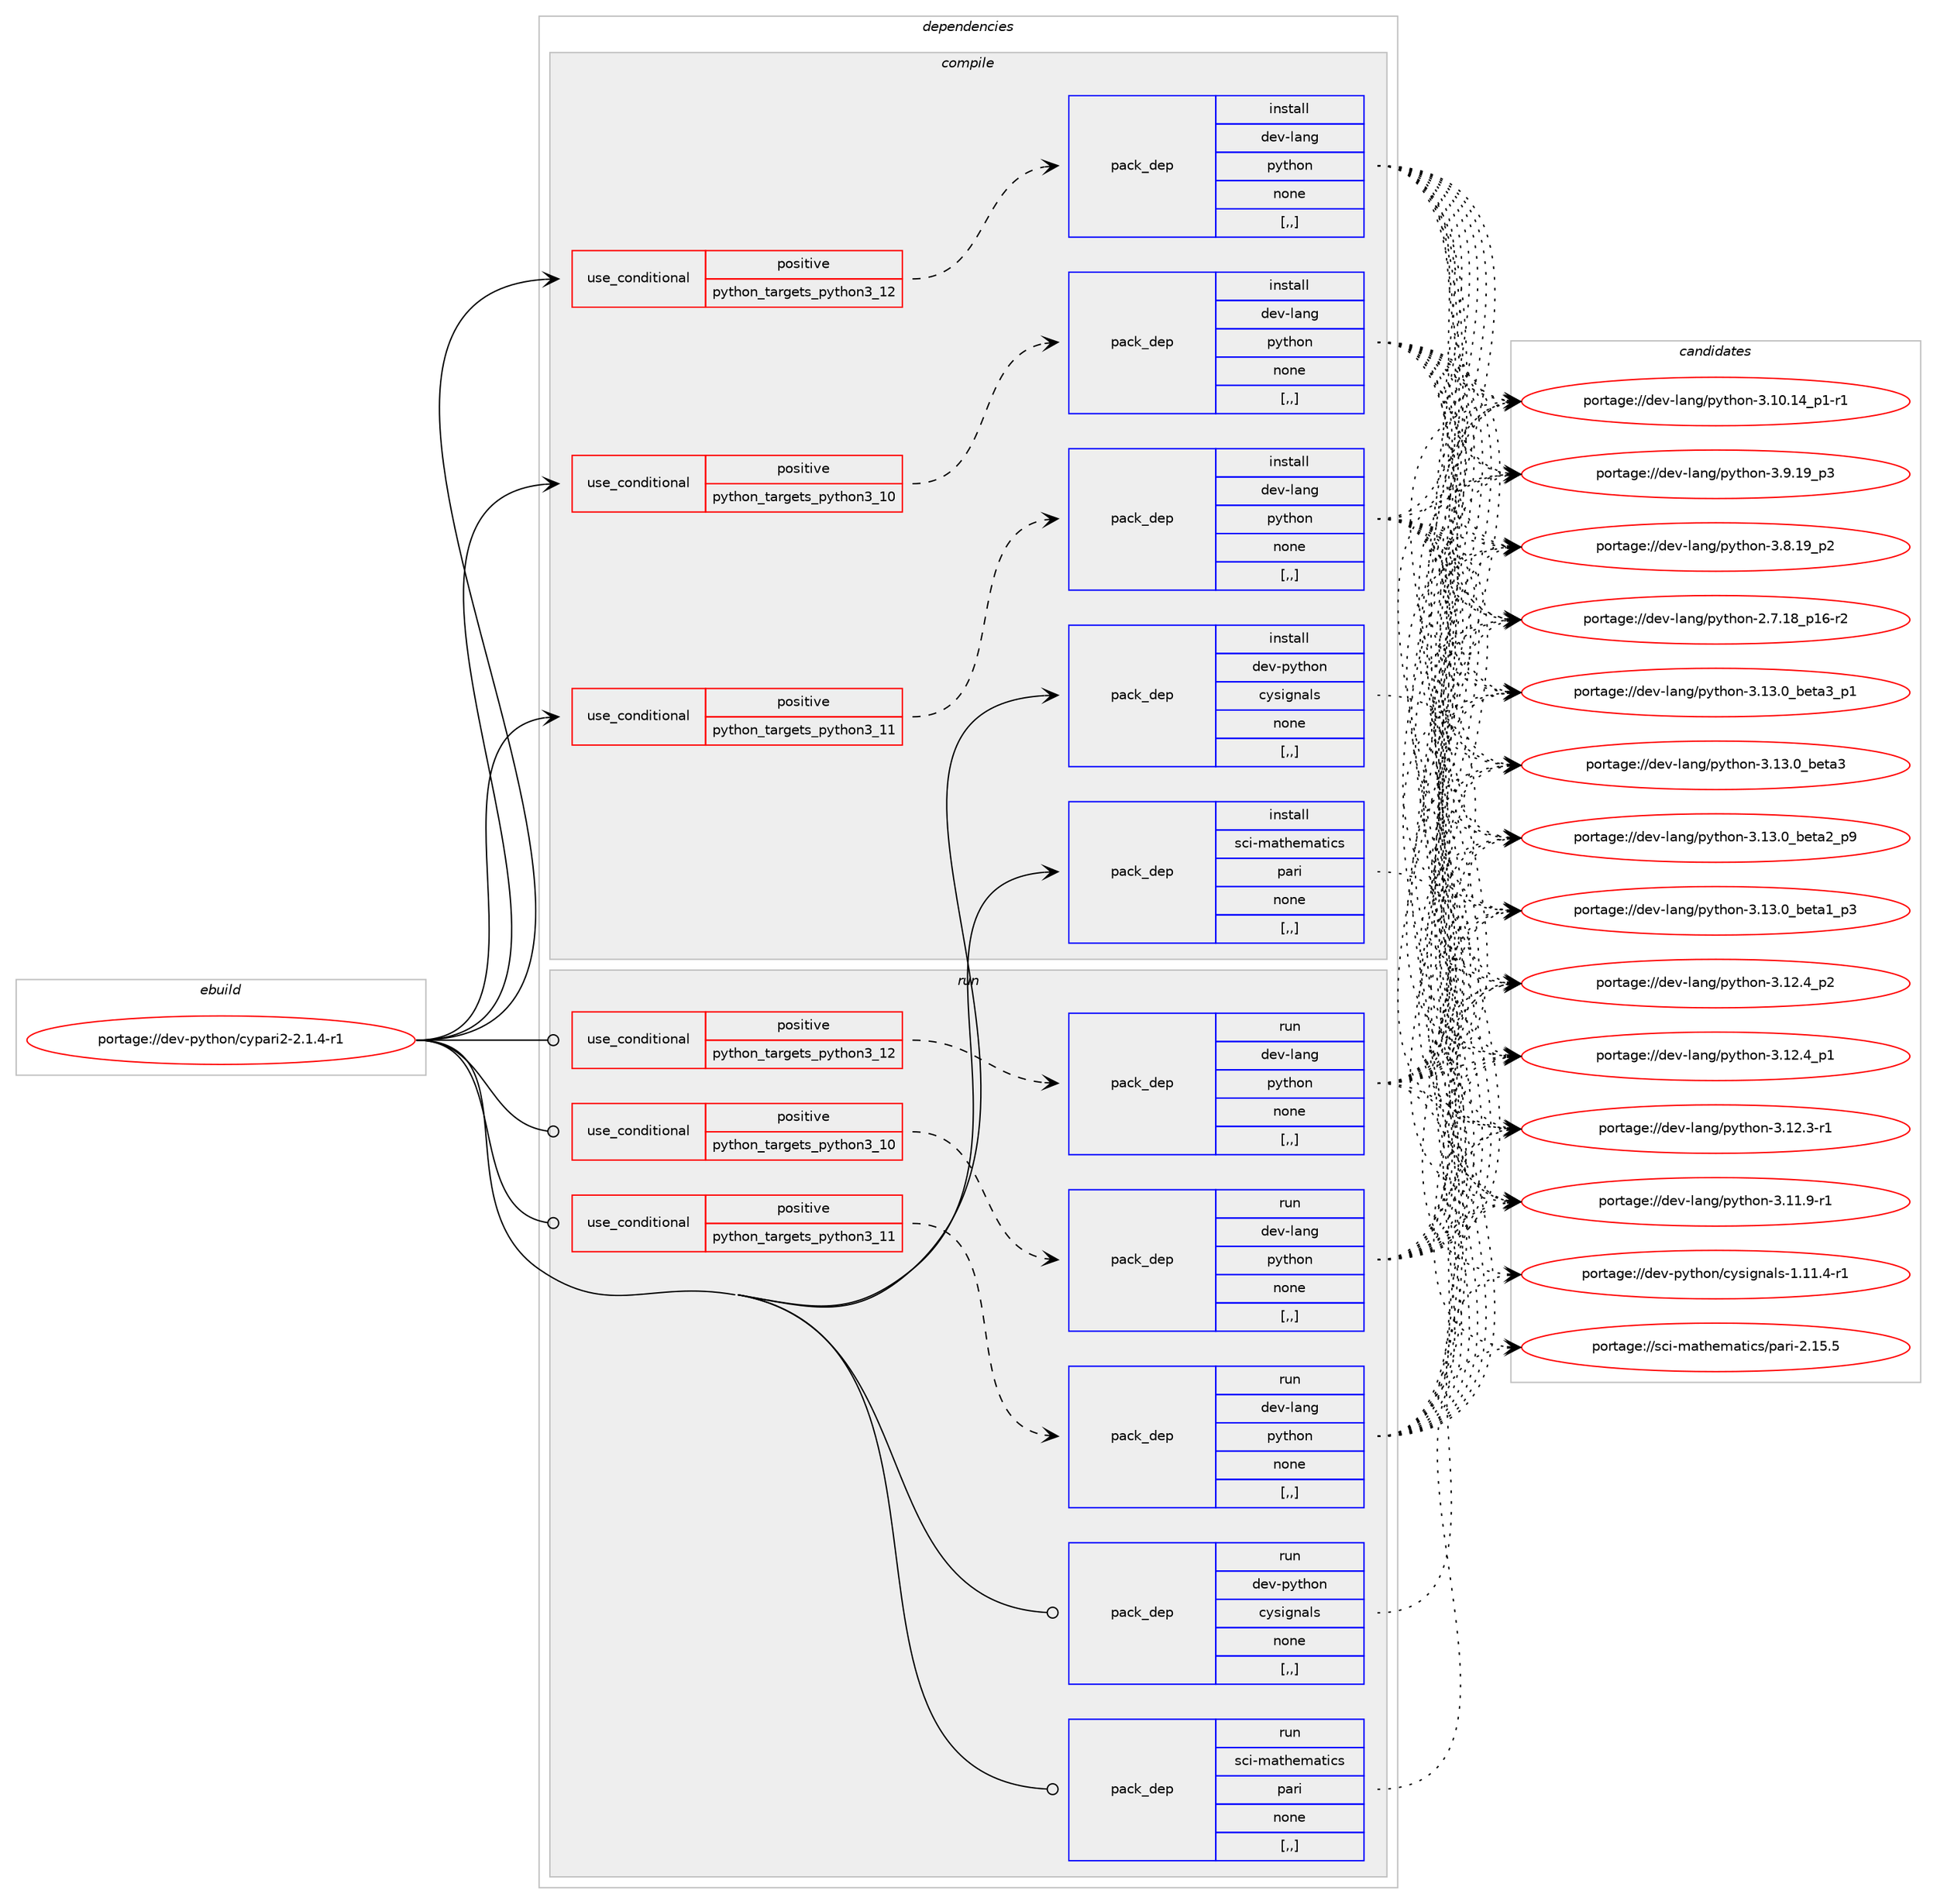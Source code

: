 digraph prolog {

# *************
# Graph options
# *************

newrank=true;
concentrate=true;
compound=true;
graph [rankdir=LR,fontname=Helvetica,fontsize=10,ranksep=1.5];#, ranksep=2.5, nodesep=0.2];
edge  [arrowhead=vee];
node  [fontname=Helvetica,fontsize=10];

# **********
# The ebuild
# **********

subgraph cluster_leftcol {
color=gray;
label=<<i>ebuild</i>>;
id [label="portage://dev-python/cypari2-2.1.4-r1", color=red, width=4, href="../dev-python/cypari2-2.1.4-r1.svg"];
}

# ****************
# The dependencies
# ****************

subgraph cluster_midcol {
color=gray;
label=<<i>dependencies</i>>;
subgraph cluster_compile {
fillcolor="#eeeeee";
style=filled;
label=<<i>compile</i>>;
subgraph cond31986 {
dependency144264 [label=<<TABLE BORDER="0" CELLBORDER="1" CELLSPACING="0" CELLPADDING="4"><TR><TD ROWSPAN="3" CELLPADDING="10">use_conditional</TD></TR><TR><TD>positive</TD></TR><TR><TD>python_targets_python3_10</TD></TR></TABLE>>, shape=none, color=red];
subgraph pack111032 {
dependency144265 [label=<<TABLE BORDER="0" CELLBORDER="1" CELLSPACING="0" CELLPADDING="4" WIDTH="220"><TR><TD ROWSPAN="6" CELLPADDING="30">pack_dep</TD></TR><TR><TD WIDTH="110">install</TD></TR><TR><TD>dev-lang</TD></TR><TR><TD>python</TD></TR><TR><TD>none</TD></TR><TR><TD>[,,]</TD></TR></TABLE>>, shape=none, color=blue];
}
dependency144264:e -> dependency144265:w [weight=20,style="dashed",arrowhead="vee"];
}
id:e -> dependency144264:w [weight=20,style="solid",arrowhead="vee"];
subgraph cond31987 {
dependency144266 [label=<<TABLE BORDER="0" CELLBORDER="1" CELLSPACING="0" CELLPADDING="4"><TR><TD ROWSPAN="3" CELLPADDING="10">use_conditional</TD></TR><TR><TD>positive</TD></TR><TR><TD>python_targets_python3_11</TD></TR></TABLE>>, shape=none, color=red];
subgraph pack111033 {
dependency144267 [label=<<TABLE BORDER="0" CELLBORDER="1" CELLSPACING="0" CELLPADDING="4" WIDTH="220"><TR><TD ROWSPAN="6" CELLPADDING="30">pack_dep</TD></TR><TR><TD WIDTH="110">install</TD></TR><TR><TD>dev-lang</TD></TR><TR><TD>python</TD></TR><TR><TD>none</TD></TR><TR><TD>[,,]</TD></TR></TABLE>>, shape=none, color=blue];
}
dependency144266:e -> dependency144267:w [weight=20,style="dashed",arrowhead="vee"];
}
id:e -> dependency144266:w [weight=20,style="solid",arrowhead="vee"];
subgraph cond31988 {
dependency144268 [label=<<TABLE BORDER="0" CELLBORDER="1" CELLSPACING="0" CELLPADDING="4"><TR><TD ROWSPAN="3" CELLPADDING="10">use_conditional</TD></TR><TR><TD>positive</TD></TR><TR><TD>python_targets_python3_12</TD></TR></TABLE>>, shape=none, color=red];
subgraph pack111034 {
dependency144269 [label=<<TABLE BORDER="0" CELLBORDER="1" CELLSPACING="0" CELLPADDING="4" WIDTH="220"><TR><TD ROWSPAN="6" CELLPADDING="30">pack_dep</TD></TR><TR><TD WIDTH="110">install</TD></TR><TR><TD>dev-lang</TD></TR><TR><TD>python</TD></TR><TR><TD>none</TD></TR><TR><TD>[,,]</TD></TR></TABLE>>, shape=none, color=blue];
}
dependency144268:e -> dependency144269:w [weight=20,style="dashed",arrowhead="vee"];
}
id:e -> dependency144268:w [weight=20,style="solid",arrowhead="vee"];
subgraph pack111035 {
dependency144270 [label=<<TABLE BORDER="0" CELLBORDER="1" CELLSPACING="0" CELLPADDING="4" WIDTH="220"><TR><TD ROWSPAN="6" CELLPADDING="30">pack_dep</TD></TR><TR><TD WIDTH="110">install</TD></TR><TR><TD>dev-python</TD></TR><TR><TD>cysignals</TD></TR><TR><TD>none</TD></TR><TR><TD>[,,]</TD></TR></TABLE>>, shape=none, color=blue];
}
id:e -> dependency144270:w [weight=20,style="solid",arrowhead="vee"];
subgraph pack111036 {
dependency144271 [label=<<TABLE BORDER="0" CELLBORDER="1" CELLSPACING="0" CELLPADDING="4" WIDTH="220"><TR><TD ROWSPAN="6" CELLPADDING="30">pack_dep</TD></TR><TR><TD WIDTH="110">install</TD></TR><TR><TD>sci-mathematics</TD></TR><TR><TD>pari</TD></TR><TR><TD>none</TD></TR><TR><TD>[,,]</TD></TR></TABLE>>, shape=none, color=blue];
}
id:e -> dependency144271:w [weight=20,style="solid",arrowhead="vee"];
}
subgraph cluster_compileandrun {
fillcolor="#eeeeee";
style=filled;
label=<<i>compile and run</i>>;
}
subgraph cluster_run {
fillcolor="#eeeeee";
style=filled;
label=<<i>run</i>>;
subgraph cond31989 {
dependency144272 [label=<<TABLE BORDER="0" CELLBORDER="1" CELLSPACING="0" CELLPADDING="4"><TR><TD ROWSPAN="3" CELLPADDING="10">use_conditional</TD></TR><TR><TD>positive</TD></TR><TR><TD>python_targets_python3_10</TD></TR></TABLE>>, shape=none, color=red];
subgraph pack111037 {
dependency144273 [label=<<TABLE BORDER="0" CELLBORDER="1" CELLSPACING="0" CELLPADDING="4" WIDTH="220"><TR><TD ROWSPAN="6" CELLPADDING="30">pack_dep</TD></TR><TR><TD WIDTH="110">run</TD></TR><TR><TD>dev-lang</TD></TR><TR><TD>python</TD></TR><TR><TD>none</TD></TR><TR><TD>[,,]</TD></TR></TABLE>>, shape=none, color=blue];
}
dependency144272:e -> dependency144273:w [weight=20,style="dashed",arrowhead="vee"];
}
id:e -> dependency144272:w [weight=20,style="solid",arrowhead="odot"];
subgraph cond31990 {
dependency144274 [label=<<TABLE BORDER="0" CELLBORDER="1" CELLSPACING="0" CELLPADDING="4"><TR><TD ROWSPAN="3" CELLPADDING="10">use_conditional</TD></TR><TR><TD>positive</TD></TR><TR><TD>python_targets_python3_11</TD></TR></TABLE>>, shape=none, color=red];
subgraph pack111038 {
dependency144275 [label=<<TABLE BORDER="0" CELLBORDER="1" CELLSPACING="0" CELLPADDING="4" WIDTH="220"><TR><TD ROWSPAN="6" CELLPADDING="30">pack_dep</TD></TR><TR><TD WIDTH="110">run</TD></TR><TR><TD>dev-lang</TD></TR><TR><TD>python</TD></TR><TR><TD>none</TD></TR><TR><TD>[,,]</TD></TR></TABLE>>, shape=none, color=blue];
}
dependency144274:e -> dependency144275:w [weight=20,style="dashed",arrowhead="vee"];
}
id:e -> dependency144274:w [weight=20,style="solid",arrowhead="odot"];
subgraph cond31991 {
dependency144276 [label=<<TABLE BORDER="0" CELLBORDER="1" CELLSPACING="0" CELLPADDING="4"><TR><TD ROWSPAN="3" CELLPADDING="10">use_conditional</TD></TR><TR><TD>positive</TD></TR><TR><TD>python_targets_python3_12</TD></TR></TABLE>>, shape=none, color=red];
subgraph pack111039 {
dependency144277 [label=<<TABLE BORDER="0" CELLBORDER="1" CELLSPACING="0" CELLPADDING="4" WIDTH="220"><TR><TD ROWSPAN="6" CELLPADDING="30">pack_dep</TD></TR><TR><TD WIDTH="110">run</TD></TR><TR><TD>dev-lang</TD></TR><TR><TD>python</TD></TR><TR><TD>none</TD></TR><TR><TD>[,,]</TD></TR></TABLE>>, shape=none, color=blue];
}
dependency144276:e -> dependency144277:w [weight=20,style="dashed",arrowhead="vee"];
}
id:e -> dependency144276:w [weight=20,style="solid",arrowhead="odot"];
subgraph pack111040 {
dependency144278 [label=<<TABLE BORDER="0" CELLBORDER="1" CELLSPACING="0" CELLPADDING="4" WIDTH="220"><TR><TD ROWSPAN="6" CELLPADDING="30">pack_dep</TD></TR><TR><TD WIDTH="110">run</TD></TR><TR><TD>dev-python</TD></TR><TR><TD>cysignals</TD></TR><TR><TD>none</TD></TR><TR><TD>[,,]</TD></TR></TABLE>>, shape=none, color=blue];
}
id:e -> dependency144278:w [weight=20,style="solid",arrowhead="odot"];
subgraph pack111041 {
dependency144279 [label=<<TABLE BORDER="0" CELLBORDER="1" CELLSPACING="0" CELLPADDING="4" WIDTH="220"><TR><TD ROWSPAN="6" CELLPADDING="30">pack_dep</TD></TR><TR><TD WIDTH="110">run</TD></TR><TR><TD>sci-mathematics</TD></TR><TR><TD>pari</TD></TR><TR><TD>none</TD></TR><TR><TD>[,,]</TD></TR></TABLE>>, shape=none, color=blue];
}
id:e -> dependency144279:w [weight=20,style="solid",arrowhead="odot"];
}
}

# **************
# The candidates
# **************

subgraph cluster_choices {
rank=same;
color=gray;
label=<<i>candidates</i>>;

subgraph choice111032 {
color=black;
nodesep=1;
choice10010111845108971101034711212111610411111045514649514648959810111697519511249 [label="portage://dev-lang/python-3.13.0_beta3_p1", color=red, width=4,href="../dev-lang/python-3.13.0_beta3_p1.svg"];
choice1001011184510897110103471121211161041111104551464951464895981011169751 [label="portage://dev-lang/python-3.13.0_beta3", color=red, width=4,href="../dev-lang/python-3.13.0_beta3.svg"];
choice10010111845108971101034711212111610411111045514649514648959810111697509511257 [label="portage://dev-lang/python-3.13.0_beta2_p9", color=red, width=4,href="../dev-lang/python-3.13.0_beta2_p9.svg"];
choice10010111845108971101034711212111610411111045514649514648959810111697499511251 [label="portage://dev-lang/python-3.13.0_beta1_p3", color=red, width=4,href="../dev-lang/python-3.13.0_beta1_p3.svg"];
choice100101118451089711010347112121116104111110455146495046529511250 [label="portage://dev-lang/python-3.12.4_p2", color=red, width=4,href="../dev-lang/python-3.12.4_p2.svg"];
choice100101118451089711010347112121116104111110455146495046529511249 [label="portage://dev-lang/python-3.12.4_p1", color=red, width=4,href="../dev-lang/python-3.12.4_p1.svg"];
choice100101118451089711010347112121116104111110455146495046514511449 [label="portage://dev-lang/python-3.12.3-r1", color=red, width=4,href="../dev-lang/python-3.12.3-r1.svg"];
choice100101118451089711010347112121116104111110455146494946574511449 [label="portage://dev-lang/python-3.11.9-r1", color=red, width=4,href="../dev-lang/python-3.11.9-r1.svg"];
choice100101118451089711010347112121116104111110455146494846495295112494511449 [label="portage://dev-lang/python-3.10.14_p1-r1", color=red, width=4,href="../dev-lang/python-3.10.14_p1-r1.svg"];
choice100101118451089711010347112121116104111110455146574649579511251 [label="portage://dev-lang/python-3.9.19_p3", color=red, width=4,href="../dev-lang/python-3.9.19_p3.svg"];
choice100101118451089711010347112121116104111110455146564649579511250 [label="portage://dev-lang/python-3.8.19_p2", color=red, width=4,href="../dev-lang/python-3.8.19_p2.svg"];
choice100101118451089711010347112121116104111110455046554649569511249544511450 [label="portage://dev-lang/python-2.7.18_p16-r2", color=red, width=4,href="../dev-lang/python-2.7.18_p16-r2.svg"];
dependency144265:e -> choice10010111845108971101034711212111610411111045514649514648959810111697519511249:w [style=dotted,weight="100"];
dependency144265:e -> choice1001011184510897110103471121211161041111104551464951464895981011169751:w [style=dotted,weight="100"];
dependency144265:e -> choice10010111845108971101034711212111610411111045514649514648959810111697509511257:w [style=dotted,weight="100"];
dependency144265:e -> choice10010111845108971101034711212111610411111045514649514648959810111697499511251:w [style=dotted,weight="100"];
dependency144265:e -> choice100101118451089711010347112121116104111110455146495046529511250:w [style=dotted,weight="100"];
dependency144265:e -> choice100101118451089711010347112121116104111110455146495046529511249:w [style=dotted,weight="100"];
dependency144265:e -> choice100101118451089711010347112121116104111110455146495046514511449:w [style=dotted,weight="100"];
dependency144265:e -> choice100101118451089711010347112121116104111110455146494946574511449:w [style=dotted,weight="100"];
dependency144265:e -> choice100101118451089711010347112121116104111110455146494846495295112494511449:w [style=dotted,weight="100"];
dependency144265:e -> choice100101118451089711010347112121116104111110455146574649579511251:w [style=dotted,weight="100"];
dependency144265:e -> choice100101118451089711010347112121116104111110455146564649579511250:w [style=dotted,weight="100"];
dependency144265:e -> choice100101118451089711010347112121116104111110455046554649569511249544511450:w [style=dotted,weight="100"];
}
subgraph choice111033 {
color=black;
nodesep=1;
choice10010111845108971101034711212111610411111045514649514648959810111697519511249 [label="portage://dev-lang/python-3.13.0_beta3_p1", color=red, width=4,href="../dev-lang/python-3.13.0_beta3_p1.svg"];
choice1001011184510897110103471121211161041111104551464951464895981011169751 [label="portage://dev-lang/python-3.13.0_beta3", color=red, width=4,href="../dev-lang/python-3.13.0_beta3.svg"];
choice10010111845108971101034711212111610411111045514649514648959810111697509511257 [label="portage://dev-lang/python-3.13.0_beta2_p9", color=red, width=4,href="../dev-lang/python-3.13.0_beta2_p9.svg"];
choice10010111845108971101034711212111610411111045514649514648959810111697499511251 [label="portage://dev-lang/python-3.13.0_beta1_p3", color=red, width=4,href="../dev-lang/python-3.13.0_beta1_p3.svg"];
choice100101118451089711010347112121116104111110455146495046529511250 [label="portage://dev-lang/python-3.12.4_p2", color=red, width=4,href="../dev-lang/python-3.12.4_p2.svg"];
choice100101118451089711010347112121116104111110455146495046529511249 [label="portage://dev-lang/python-3.12.4_p1", color=red, width=4,href="../dev-lang/python-3.12.4_p1.svg"];
choice100101118451089711010347112121116104111110455146495046514511449 [label="portage://dev-lang/python-3.12.3-r1", color=red, width=4,href="../dev-lang/python-3.12.3-r1.svg"];
choice100101118451089711010347112121116104111110455146494946574511449 [label="portage://dev-lang/python-3.11.9-r1", color=red, width=4,href="../dev-lang/python-3.11.9-r1.svg"];
choice100101118451089711010347112121116104111110455146494846495295112494511449 [label="portage://dev-lang/python-3.10.14_p1-r1", color=red, width=4,href="../dev-lang/python-3.10.14_p1-r1.svg"];
choice100101118451089711010347112121116104111110455146574649579511251 [label="portage://dev-lang/python-3.9.19_p3", color=red, width=4,href="../dev-lang/python-3.9.19_p3.svg"];
choice100101118451089711010347112121116104111110455146564649579511250 [label="portage://dev-lang/python-3.8.19_p2", color=red, width=4,href="../dev-lang/python-3.8.19_p2.svg"];
choice100101118451089711010347112121116104111110455046554649569511249544511450 [label="portage://dev-lang/python-2.7.18_p16-r2", color=red, width=4,href="../dev-lang/python-2.7.18_p16-r2.svg"];
dependency144267:e -> choice10010111845108971101034711212111610411111045514649514648959810111697519511249:w [style=dotted,weight="100"];
dependency144267:e -> choice1001011184510897110103471121211161041111104551464951464895981011169751:w [style=dotted,weight="100"];
dependency144267:e -> choice10010111845108971101034711212111610411111045514649514648959810111697509511257:w [style=dotted,weight="100"];
dependency144267:e -> choice10010111845108971101034711212111610411111045514649514648959810111697499511251:w [style=dotted,weight="100"];
dependency144267:e -> choice100101118451089711010347112121116104111110455146495046529511250:w [style=dotted,weight="100"];
dependency144267:e -> choice100101118451089711010347112121116104111110455146495046529511249:w [style=dotted,weight="100"];
dependency144267:e -> choice100101118451089711010347112121116104111110455146495046514511449:w [style=dotted,weight="100"];
dependency144267:e -> choice100101118451089711010347112121116104111110455146494946574511449:w [style=dotted,weight="100"];
dependency144267:e -> choice100101118451089711010347112121116104111110455146494846495295112494511449:w [style=dotted,weight="100"];
dependency144267:e -> choice100101118451089711010347112121116104111110455146574649579511251:w [style=dotted,weight="100"];
dependency144267:e -> choice100101118451089711010347112121116104111110455146564649579511250:w [style=dotted,weight="100"];
dependency144267:e -> choice100101118451089711010347112121116104111110455046554649569511249544511450:w [style=dotted,weight="100"];
}
subgraph choice111034 {
color=black;
nodesep=1;
choice10010111845108971101034711212111610411111045514649514648959810111697519511249 [label="portage://dev-lang/python-3.13.0_beta3_p1", color=red, width=4,href="../dev-lang/python-3.13.0_beta3_p1.svg"];
choice1001011184510897110103471121211161041111104551464951464895981011169751 [label="portage://dev-lang/python-3.13.0_beta3", color=red, width=4,href="../dev-lang/python-3.13.0_beta3.svg"];
choice10010111845108971101034711212111610411111045514649514648959810111697509511257 [label="portage://dev-lang/python-3.13.0_beta2_p9", color=red, width=4,href="../dev-lang/python-3.13.0_beta2_p9.svg"];
choice10010111845108971101034711212111610411111045514649514648959810111697499511251 [label="portage://dev-lang/python-3.13.0_beta1_p3", color=red, width=4,href="../dev-lang/python-3.13.0_beta1_p3.svg"];
choice100101118451089711010347112121116104111110455146495046529511250 [label="portage://dev-lang/python-3.12.4_p2", color=red, width=4,href="../dev-lang/python-3.12.4_p2.svg"];
choice100101118451089711010347112121116104111110455146495046529511249 [label="portage://dev-lang/python-3.12.4_p1", color=red, width=4,href="../dev-lang/python-3.12.4_p1.svg"];
choice100101118451089711010347112121116104111110455146495046514511449 [label="portage://dev-lang/python-3.12.3-r1", color=red, width=4,href="../dev-lang/python-3.12.3-r1.svg"];
choice100101118451089711010347112121116104111110455146494946574511449 [label="portage://dev-lang/python-3.11.9-r1", color=red, width=4,href="../dev-lang/python-3.11.9-r1.svg"];
choice100101118451089711010347112121116104111110455146494846495295112494511449 [label="portage://dev-lang/python-3.10.14_p1-r1", color=red, width=4,href="../dev-lang/python-3.10.14_p1-r1.svg"];
choice100101118451089711010347112121116104111110455146574649579511251 [label="portage://dev-lang/python-3.9.19_p3", color=red, width=4,href="../dev-lang/python-3.9.19_p3.svg"];
choice100101118451089711010347112121116104111110455146564649579511250 [label="portage://dev-lang/python-3.8.19_p2", color=red, width=4,href="../dev-lang/python-3.8.19_p2.svg"];
choice100101118451089711010347112121116104111110455046554649569511249544511450 [label="portage://dev-lang/python-2.7.18_p16-r2", color=red, width=4,href="../dev-lang/python-2.7.18_p16-r2.svg"];
dependency144269:e -> choice10010111845108971101034711212111610411111045514649514648959810111697519511249:w [style=dotted,weight="100"];
dependency144269:e -> choice1001011184510897110103471121211161041111104551464951464895981011169751:w [style=dotted,weight="100"];
dependency144269:e -> choice10010111845108971101034711212111610411111045514649514648959810111697509511257:w [style=dotted,weight="100"];
dependency144269:e -> choice10010111845108971101034711212111610411111045514649514648959810111697499511251:w [style=dotted,weight="100"];
dependency144269:e -> choice100101118451089711010347112121116104111110455146495046529511250:w [style=dotted,weight="100"];
dependency144269:e -> choice100101118451089711010347112121116104111110455146495046529511249:w [style=dotted,weight="100"];
dependency144269:e -> choice100101118451089711010347112121116104111110455146495046514511449:w [style=dotted,weight="100"];
dependency144269:e -> choice100101118451089711010347112121116104111110455146494946574511449:w [style=dotted,weight="100"];
dependency144269:e -> choice100101118451089711010347112121116104111110455146494846495295112494511449:w [style=dotted,weight="100"];
dependency144269:e -> choice100101118451089711010347112121116104111110455146574649579511251:w [style=dotted,weight="100"];
dependency144269:e -> choice100101118451089711010347112121116104111110455146564649579511250:w [style=dotted,weight="100"];
dependency144269:e -> choice100101118451089711010347112121116104111110455046554649569511249544511450:w [style=dotted,weight="100"];
}
subgraph choice111035 {
color=black;
nodesep=1;
choice10010111845112121116104111110479912111510510311097108115454946494946524511449 [label="portage://dev-python/cysignals-1.11.4-r1", color=red, width=4,href="../dev-python/cysignals-1.11.4-r1.svg"];
dependency144270:e -> choice10010111845112121116104111110479912111510510311097108115454946494946524511449:w [style=dotted,weight="100"];
}
subgraph choice111036 {
color=black;
nodesep=1;
choice1159910545109971161041011099711610599115471129711410545504649534653 [label="portage://sci-mathematics/pari-2.15.5", color=red, width=4,href="../sci-mathematics/pari-2.15.5.svg"];
dependency144271:e -> choice1159910545109971161041011099711610599115471129711410545504649534653:w [style=dotted,weight="100"];
}
subgraph choice111037 {
color=black;
nodesep=1;
choice10010111845108971101034711212111610411111045514649514648959810111697519511249 [label="portage://dev-lang/python-3.13.0_beta3_p1", color=red, width=4,href="../dev-lang/python-3.13.0_beta3_p1.svg"];
choice1001011184510897110103471121211161041111104551464951464895981011169751 [label="portage://dev-lang/python-3.13.0_beta3", color=red, width=4,href="../dev-lang/python-3.13.0_beta3.svg"];
choice10010111845108971101034711212111610411111045514649514648959810111697509511257 [label="portage://dev-lang/python-3.13.0_beta2_p9", color=red, width=4,href="../dev-lang/python-3.13.0_beta2_p9.svg"];
choice10010111845108971101034711212111610411111045514649514648959810111697499511251 [label="portage://dev-lang/python-3.13.0_beta1_p3", color=red, width=4,href="../dev-lang/python-3.13.0_beta1_p3.svg"];
choice100101118451089711010347112121116104111110455146495046529511250 [label="portage://dev-lang/python-3.12.4_p2", color=red, width=4,href="../dev-lang/python-3.12.4_p2.svg"];
choice100101118451089711010347112121116104111110455146495046529511249 [label="portage://dev-lang/python-3.12.4_p1", color=red, width=4,href="../dev-lang/python-3.12.4_p1.svg"];
choice100101118451089711010347112121116104111110455146495046514511449 [label="portage://dev-lang/python-3.12.3-r1", color=red, width=4,href="../dev-lang/python-3.12.3-r1.svg"];
choice100101118451089711010347112121116104111110455146494946574511449 [label="portage://dev-lang/python-3.11.9-r1", color=red, width=4,href="../dev-lang/python-3.11.9-r1.svg"];
choice100101118451089711010347112121116104111110455146494846495295112494511449 [label="portage://dev-lang/python-3.10.14_p1-r1", color=red, width=4,href="../dev-lang/python-3.10.14_p1-r1.svg"];
choice100101118451089711010347112121116104111110455146574649579511251 [label="portage://dev-lang/python-3.9.19_p3", color=red, width=4,href="../dev-lang/python-3.9.19_p3.svg"];
choice100101118451089711010347112121116104111110455146564649579511250 [label="portage://dev-lang/python-3.8.19_p2", color=red, width=4,href="../dev-lang/python-3.8.19_p2.svg"];
choice100101118451089711010347112121116104111110455046554649569511249544511450 [label="portage://dev-lang/python-2.7.18_p16-r2", color=red, width=4,href="../dev-lang/python-2.7.18_p16-r2.svg"];
dependency144273:e -> choice10010111845108971101034711212111610411111045514649514648959810111697519511249:w [style=dotted,weight="100"];
dependency144273:e -> choice1001011184510897110103471121211161041111104551464951464895981011169751:w [style=dotted,weight="100"];
dependency144273:e -> choice10010111845108971101034711212111610411111045514649514648959810111697509511257:w [style=dotted,weight="100"];
dependency144273:e -> choice10010111845108971101034711212111610411111045514649514648959810111697499511251:w [style=dotted,weight="100"];
dependency144273:e -> choice100101118451089711010347112121116104111110455146495046529511250:w [style=dotted,weight="100"];
dependency144273:e -> choice100101118451089711010347112121116104111110455146495046529511249:w [style=dotted,weight="100"];
dependency144273:e -> choice100101118451089711010347112121116104111110455146495046514511449:w [style=dotted,weight="100"];
dependency144273:e -> choice100101118451089711010347112121116104111110455146494946574511449:w [style=dotted,weight="100"];
dependency144273:e -> choice100101118451089711010347112121116104111110455146494846495295112494511449:w [style=dotted,weight="100"];
dependency144273:e -> choice100101118451089711010347112121116104111110455146574649579511251:w [style=dotted,weight="100"];
dependency144273:e -> choice100101118451089711010347112121116104111110455146564649579511250:w [style=dotted,weight="100"];
dependency144273:e -> choice100101118451089711010347112121116104111110455046554649569511249544511450:w [style=dotted,weight="100"];
}
subgraph choice111038 {
color=black;
nodesep=1;
choice10010111845108971101034711212111610411111045514649514648959810111697519511249 [label="portage://dev-lang/python-3.13.0_beta3_p1", color=red, width=4,href="../dev-lang/python-3.13.0_beta3_p1.svg"];
choice1001011184510897110103471121211161041111104551464951464895981011169751 [label="portage://dev-lang/python-3.13.0_beta3", color=red, width=4,href="../dev-lang/python-3.13.0_beta3.svg"];
choice10010111845108971101034711212111610411111045514649514648959810111697509511257 [label="portage://dev-lang/python-3.13.0_beta2_p9", color=red, width=4,href="../dev-lang/python-3.13.0_beta2_p9.svg"];
choice10010111845108971101034711212111610411111045514649514648959810111697499511251 [label="portage://dev-lang/python-3.13.0_beta1_p3", color=red, width=4,href="../dev-lang/python-3.13.0_beta1_p3.svg"];
choice100101118451089711010347112121116104111110455146495046529511250 [label="portage://dev-lang/python-3.12.4_p2", color=red, width=4,href="../dev-lang/python-3.12.4_p2.svg"];
choice100101118451089711010347112121116104111110455146495046529511249 [label="portage://dev-lang/python-3.12.4_p1", color=red, width=4,href="../dev-lang/python-3.12.4_p1.svg"];
choice100101118451089711010347112121116104111110455146495046514511449 [label="portage://dev-lang/python-3.12.3-r1", color=red, width=4,href="../dev-lang/python-3.12.3-r1.svg"];
choice100101118451089711010347112121116104111110455146494946574511449 [label="portage://dev-lang/python-3.11.9-r1", color=red, width=4,href="../dev-lang/python-3.11.9-r1.svg"];
choice100101118451089711010347112121116104111110455146494846495295112494511449 [label="portage://dev-lang/python-3.10.14_p1-r1", color=red, width=4,href="../dev-lang/python-3.10.14_p1-r1.svg"];
choice100101118451089711010347112121116104111110455146574649579511251 [label="portage://dev-lang/python-3.9.19_p3", color=red, width=4,href="../dev-lang/python-3.9.19_p3.svg"];
choice100101118451089711010347112121116104111110455146564649579511250 [label="portage://dev-lang/python-3.8.19_p2", color=red, width=4,href="../dev-lang/python-3.8.19_p2.svg"];
choice100101118451089711010347112121116104111110455046554649569511249544511450 [label="portage://dev-lang/python-2.7.18_p16-r2", color=red, width=4,href="../dev-lang/python-2.7.18_p16-r2.svg"];
dependency144275:e -> choice10010111845108971101034711212111610411111045514649514648959810111697519511249:w [style=dotted,weight="100"];
dependency144275:e -> choice1001011184510897110103471121211161041111104551464951464895981011169751:w [style=dotted,weight="100"];
dependency144275:e -> choice10010111845108971101034711212111610411111045514649514648959810111697509511257:w [style=dotted,weight="100"];
dependency144275:e -> choice10010111845108971101034711212111610411111045514649514648959810111697499511251:w [style=dotted,weight="100"];
dependency144275:e -> choice100101118451089711010347112121116104111110455146495046529511250:w [style=dotted,weight="100"];
dependency144275:e -> choice100101118451089711010347112121116104111110455146495046529511249:w [style=dotted,weight="100"];
dependency144275:e -> choice100101118451089711010347112121116104111110455146495046514511449:w [style=dotted,weight="100"];
dependency144275:e -> choice100101118451089711010347112121116104111110455146494946574511449:w [style=dotted,weight="100"];
dependency144275:e -> choice100101118451089711010347112121116104111110455146494846495295112494511449:w [style=dotted,weight="100"];
dependency144275:e -> choice100101118451089711010347112121116104111110455146574649579511251:w [style=dotted,weight="100"];
dependency144275:e -> choice100101118451089711010347112121116104111110455146564649579511250:w [style=dotted,weight="100"];
dependency144275:e -> choice100101118451089711010347112121116104111110455046554649569511249544511450:w [style=dotted,weight="100"];
}
subgraph choice111039 {
color=black;
nodesep=1;
choice10010111845108971101034711212111610411111045514649514648959810111697519511249 [label="portage://dev-lang/python-3.13.0_beta3_p1", color=red, width=4,href="../dev-lang/python-3.13.0_beta3_p1.svg"];
choice1001011184510897110103471121211161041111104551464951464895981011169751 [label="portage://dev-lang/python-3.13.0_beta3", color=red, width=4,href="../dev-lang/python-3.13.0_beta3.svg"];
choice10010111845108971101034711212111610411111045514649514648959810111697509511257 [label="portage://dev-lang/python-3.13.0_beta2_p9", color=red, width=4,href="../dev-lang/python-3.13.0_beta2_p9.svg"];
choice10010111845108971101034711212111610411111045514649514648959810111697499511251 [label="portage://dev-lang/python-3.13.0_beta1_p3", color=red, width=4,href="../dev-lang/python-3.13.0_beta1_p3.svg"];
choice100101118451089711010347112121116104111110455146495046529511250 [label="portage://dev-lang/python-3.12.4_p2", color=red, width=4,href="../dev-lang/python-3.12.4_p2.svg"];
choice100101118451089711010347112121116104111110455146495046529511249 [label="portage://dev-lang/python-3.12.4_p1", color=red, width=4,href="../dev-lang/python-3.12.4_p1.svg"];
choice100101118451089711010347112121116104111110455146495046514511449 [label="portage://dev-lang/python-3.12.3-r1", color=red, width=4,href="../dev-lang/python-3.12.3-r1.svg"];
choice100101118451089711010347112121116104111110455146494946574511449 [label="portage://dev-lang/python-3.11.9-r1", color=red, width=4,href="../dev-lang/python-3.11.9-r1.svg"];
choice100101118451089711010347112121116104111110455146494846495295112494511449 [label="portage://dev-lang/python-3.10.14_p1-r1", color=red, width=4,href="../dev-lang/python-3.10.14_p1-r1.svg"];
choice100101118451089711010347112121116104111110455146574649579511251 [label="portage://dev-lang/python-3.9.19_p3", color=red, width=4,href="../dev-lang/python-3.9.19_p3.svg"];
choice100101118451089711010347112121116104111110455146564649579511250 [label="portage://dev-lang/python-3.8.19_p2", color=red, width=4,href="../dev-lang/python-3.8.19_p2.svg"];
choice100101118451089711010347112121116104111110455046554649569511249544511450 [label="portage://dev-lang/python-2.7.18_p16-r2", color=red, width=4,href="../dev-lang/python-2.7.18_p16-r2.svg"];
dependency144277:e -> choice10010111845108971101034711212111610411111045514649514648959810111697519511249:w [style=dotted,weight="100"];
dependency144277:e -> choice1001011184510897110103471121211161041111104551464951464895981011169751:w [style=dotted,weight="100"];
dependency144277:e -> choice10010111845108971101034711212111610411111045514649514648959810111697509511257:w [style=dotted,weight="100"];
dependency144277:e -> choice10010111845108971101034711212111610411111045514649514648959810111697499511251:w [style=dotted,weight="100"];
dependency144277:e -> choice100101118451089711010347112121116104111110455146495046529511250:w [style=dotted,weight="100"];
dependency144277:e -> choice100101118451089711010347112121116104111110455146495046529511249:w [style=dotted,weight="100"];
dependency144277:e -> choice100101118451089711010347112121116104111110455146495046514511449:w [style=dotted,weight="100"];
dependency144277:e -> choice100101118451089711010347112121116104111110455146494946574511449:w [style=dotted,weight="100"];
dependency144277:e -> choice100101118451089711010347112121116104111110455146494846495295112494511449:w [style=dotted,weight="100"];
dependency144277:e -> choice100101118451089711010347112121116104111110455146574649579511251:w [style=dotted,weight="100"];
dependency144277:e -> choice100101118451089711010347112121116104111110455146564649579511250:w [style=dotted,weight="100"];
dependency144277:e -> choice100101118451089711010347112121116104111110455046554649569511249544511450:w [style=dotted,weight="100"];
}
subgraph choice111040 {
color=black;
nodesep=1;
choice10010111845112121116104111110479912111510510311097108115454946494946524511449 [label="portage://dev-python/cysignals-1.11.4-r1", color=red, width=4,href="../dev-python/cysignals-1.11.4-r1.svg"];
dependency144278:e -> choice10010111845112121116104111110479912111510510311097108115454946494946524511449:w [style=dotted,weight="100"];
}
subgraph choice111041 {
color=black;
nodesep=1;
choice1159910545109971161041011099711610599115471129711410545504649534653 [label="portage://sci-mathematics/pari-2.15.5", color=red, width=4,href="../sci-mathematics/pari-2.15.5.svg"];
dependency144279:e -> choice1159910545109971161041011099711610599115471129711410545504649534653:w [style=dotted,weight="100"];
}
}

}
